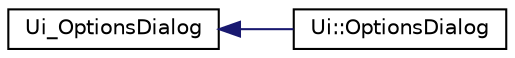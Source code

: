 digraph "Graphical Class Hierarchy"
{
 // LATEX_PDF_SIZE
  edge [fontname="Helvetica",fontsize="10",labelfontname="Helvetica",labelfontsize="10"];
  node [fontname="Helvetica",fontsize="10",shape=record];
  rankdir="LR";
  Node0 [label="Ui_OptionsDialog",height=0.2,width=0.4,color="black", fillcolor="white", style="filled",URL="$class_ui___options_dialog.html",tooltip=" "];
  Node0 -> Node1 [dir="back",color="midnightblue",fontsize="10",style="solid",fontname="Helvetica"];
  Node1 [label="Ui::OptionsDialog",height=0.2,width=0.4,color="black", fillcolor="white", style="filled",URL="$class_ui_1_1_options_dialog.html",tooltip=" "];
}
